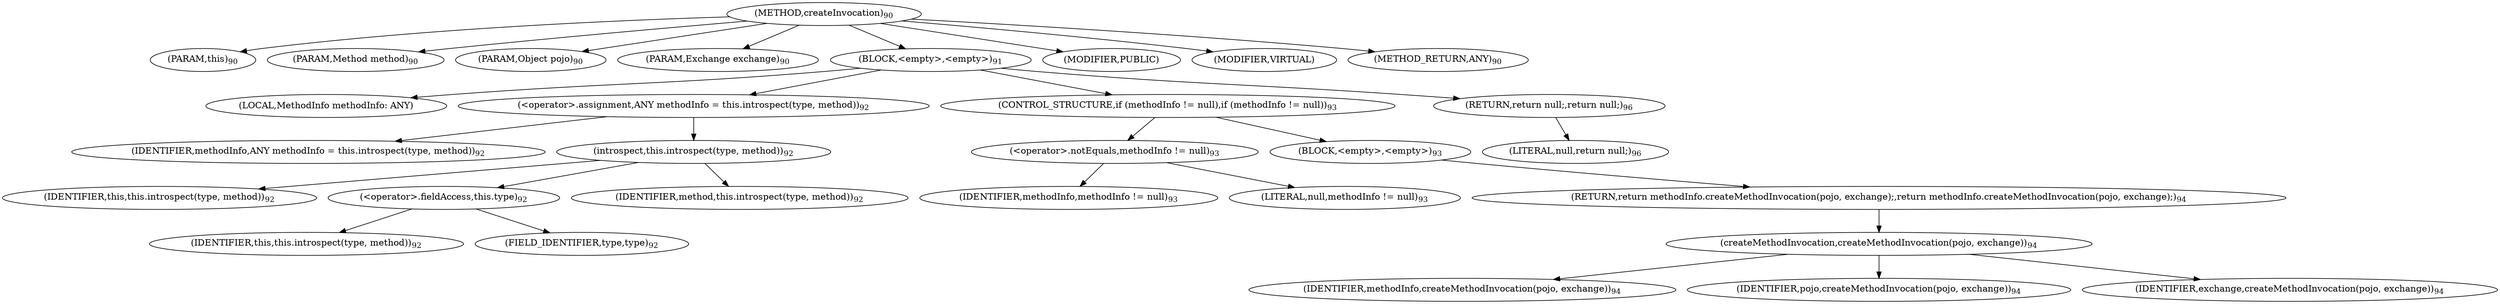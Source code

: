 digraph "createInvocation" {  
"199" [label = <(METHOD,createInvocation)<SUB>90</SUB>> ]
"13" [label = <(PARAM,this)<SUB>90</SUB>> ]
"200" [label = <(PARAM,Method method)<SUB>90</SUB>> ]
"201" [label = <(PARAM,Object pojo)<SUB>90</SUB>> ]
"202" [label = <(PARAM,Exchange exchange)<SUB>90</SUB>> ]
"203" [label = <(BLOCK,&lt;empty&gt;,&lt;empty&gt;)<SUB>91</SUB>> ]
"204" [label = <(LOCAL,MethodInfo methodInfo: ANY)> ]
"205" [label = <(&lt;operator&gt;.assignment,ANY methodInfo = this.introspect(type, method))<SUB>92</SUB>> ]
"206" [label = <(IDENTIFIER,methodInfo,ANY methodInfo = this.introspect(type, method))<SUB>92</SUB>> ]
"207" [label = <(introspect,this.introspect(type, method))<SUB>92</SUB>> ]
"12" [label = <(IDENTIFIER,this,this.introspect(type, method))<SUB>92</SUB>> ]
"208" [label = <(&lt;operator&gt;.fieldAccess,this.type)<SUB>92</SUB>> ]
"209" [label = <(IDENTIFIER,this,this.introspect(type, method))<SUB>92</SUB>> ]
"210" [label = <(FIELD_IDENTIFIER,type,type)<SUB>92</SUB>> ]
"211" [label = <(IDENTIFIER,method,this.introspect(type, method))<SUB>92</SUB>> ]
"212" [label = <(CONTROL_STRUCTURE,if (methodInfo != null),if (methodInfo != null))<SUB>93</SUB>> ]
"213" [label = <(&lt;operator&gt;.notEquals,methodInfo != null)<SUB>93</SUB>> ]
"214" [label = <(IDENTIFIER,methodInfo,methodInfo != null)<SUB>93</SUB>> ]
"215" [label = <(LITERAL,null,methodInfo != null)<SUB>93</SUB>> ]
"216" [label = <(BLOCK,&lt;empty&gt;,&lt;empty&gt;)<SUB>93</SUB>> ]
"217" [label = <(RETURN,return methodInfo.createMethodInvocation(pojo, exchange);,return methodInfo.createMethodInvocation(pojo, exchange);)<SUB>94</SUB>> ]
"218" [label = <(createMethodInvocation,createMethodInvocation(pojo, exchange))<SUB>94</SUB>> ]
"219" [label = <(IDENTIFIER,methodInfo,createMethodInvocation(pojo, exchange))<SUB>94</SUB>> ]
"220" [label = <(IDENTIFIER,pojo,createMethodInvocation(pojo, exchange))<SUB>94</SUB>> ]
"221" [label = <(IDENTIFIER,exchange,createMethodInvocation(pojo, exchange))<SUB>94</SUB>> ]
"222" [label = <(RETURN,return null;,return null;)<SUB>96</SUB>> ]
"223" [label = <(LITERAL,null,return null;)<SUB>96</SUB>> ]
"224" [label = <(MODIFIER,PUBLIC)> ]
"225" [label = <(MODIFIER,VIRTUAL)> ]
"226" [label = <(METHOD_RETURN,ANY)<SUB>90</SUB>> ]
  "199" -> "13" 
  "199" -> "200" 
  "199" -> "201" 
  "199" -> "202" 
  "199" -> "203" 
  "199" -> "224" 
  "199" -> "225" 
  "199" -> "226" 
  "203" -> "204" 
  "203" -> "205" 
  "203" -> "212" 
  "203" -> "222" 
  "205" -> "206" 
  "205" -> "207" 
  "207" -> "12" 
  "207" -> "208" 
  "207" -> "211" 
  "208" -> "209" 
  "208" -> "210" 
  "212" -> "213" 
  "212" -> "216" 
  "213" -> "214" 
  "213" -> "215" 
  "216" -> "217" 
  "217" -> "218" 
  "218" -> "219" 
  "218" -> "220" 
  "218" -> "221" 
  "222" -> "223" 
}
